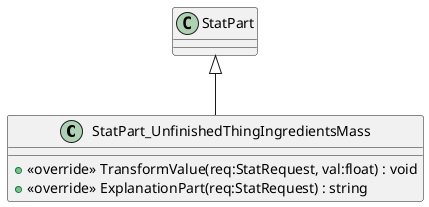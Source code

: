 @startuml
class StatPart_UnfinishedThingIngredientsMass {
    + <<override>> TransformValue(req:StatRequest, val:float) : void
    + <<override>> ExplanationPart(req:StatRequest) : string
}
StatPart <|-- StatPart_UnfinishedThingIngredientsMass
@enduml
